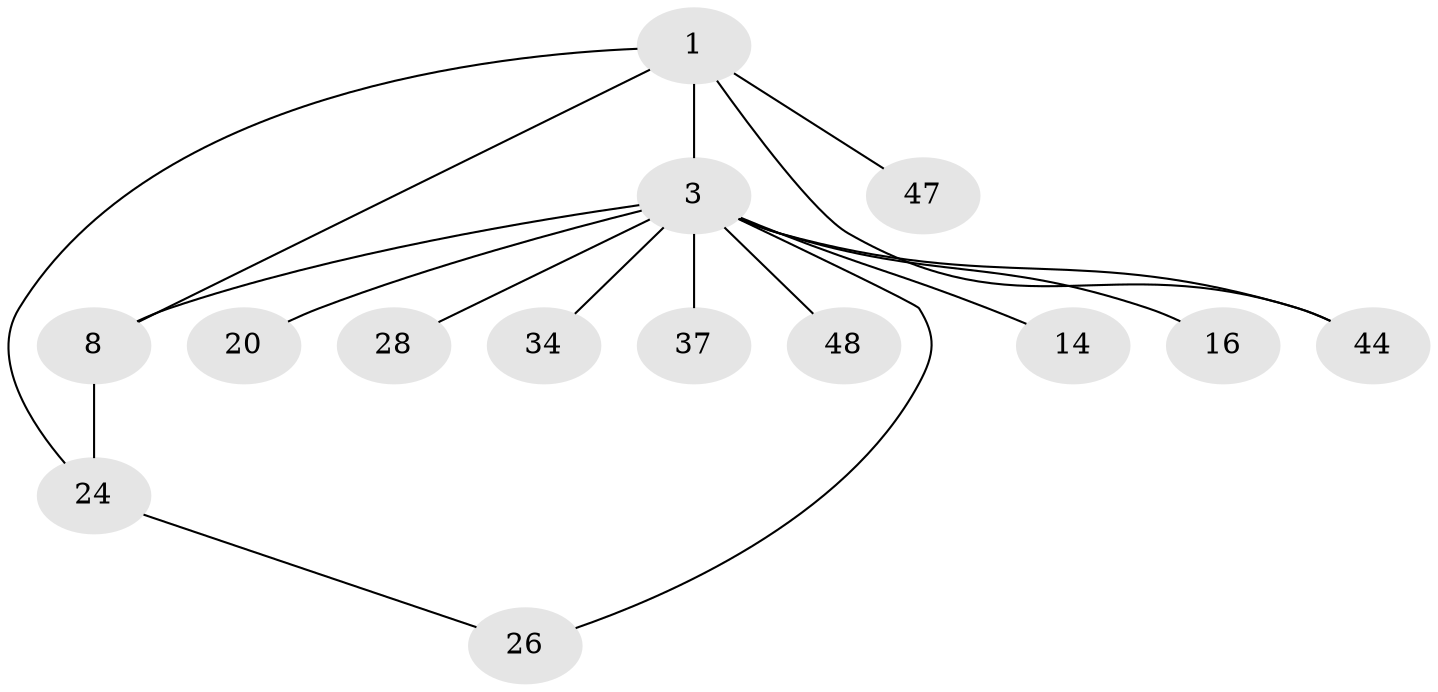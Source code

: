 // original degree distribution, {11: 0.061224489795918366, 2: 0.3469387755102041, 1: 0.4489795918367347, 8: 0.02040816326530612, 6: 0.04081632653061224, 4: 0.02040816326530612, 3: 0.061224489795918366}
// Generated by graph-tools (version 1.1) at 2025/19/03/04/25 18:19:42]
// undirected, 14 vertices, 17 edges
graph export_dot {
graph [start="1"]
  node [color=gray90,style=filled];
  1 [super="+9+11+2+13+30+41"];
  3 [super="+22+4+5"];
  8 [super="+10"];
  14 [super="+39+40+23"];
  16;
  20 [super="+32"];
  24 [super="+31"];
  26 [super="+45"];
  28;
  34;
  37;
  44;
  47;
  48;
  1 -- 3 [weight=6];
  1 -- 24;
  1 -- 44;
  1 -- 47;
  1 -- 8;
  3 -- 14 [weight=2];
  3 -- 28;
  3 -- 34;
  3 -- 48;
  3 -- 37;
  3 -- 8 [weight=2];
  3 -- 44;
  3 -- 16;
  3 -- 20;
  3 -- 26;
  8 -- 24;
  24 -- 26;
}
